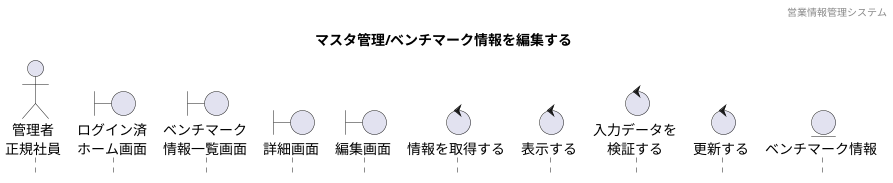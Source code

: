@startuml ../../images/ベンチマークマスタ/ベンチマークマスタ管理_編集

hide footbox
header 営業情報管理システム
title マスタ管理/ベンチマーク情報を編集する

' actor "" as 
actor "管理者\n正規社員" as a1 

' boundary "" as 
boundary "ログイン済\nホーム画面" as b1
boundary "ベンチマーク\n情報一覧画面" as b2
boundary "詳細画面" as b3
boundary "編集画面" as b4

' control "" as c
control "情報を取得する" as c1
' ↑ベンチマークマスタ情報を取得するだったんだけど変更していいかな
control "表示する" as c2
control "入力データを\n検証する" as c3
control "更新する" as c4

' entity "" as e
entity "ベンチマーク情報" as e1

@enduml